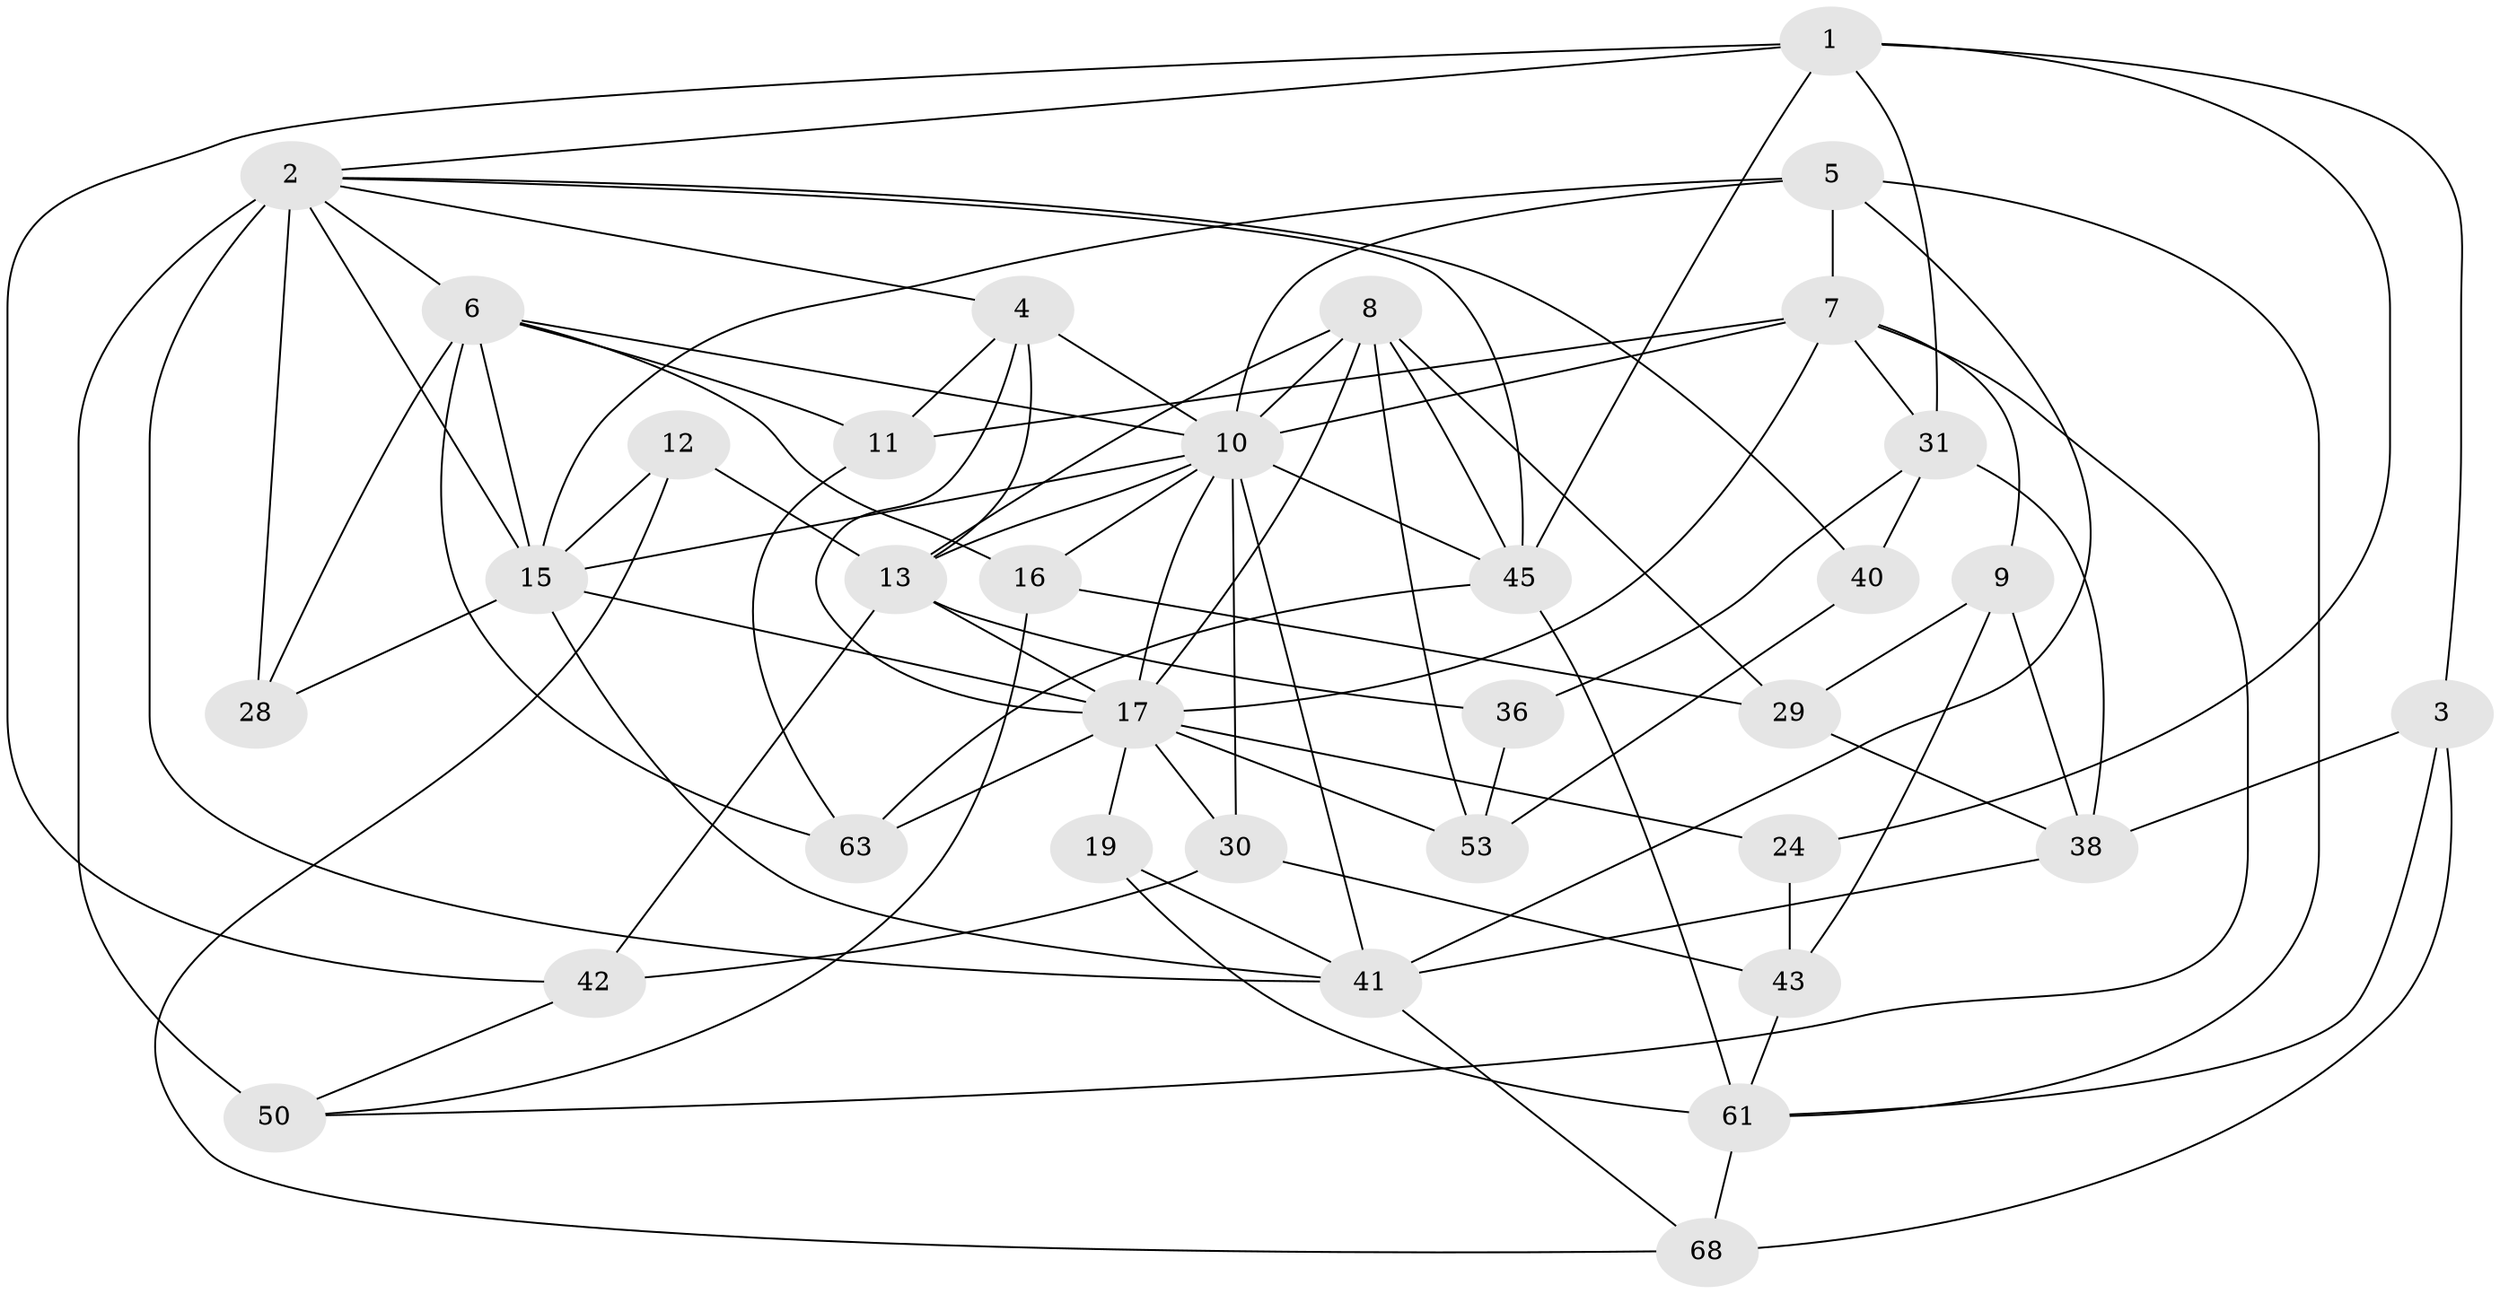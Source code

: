 // original degree distribution, {4: 1.0}
// Generated by graph-tools (version 1.1) at 2025/16/03/09/25 04:16:13]
// undirected, 34 vertices, 89 edges
graph export_dot {
graph [start="1"]
  node [color=gray90,style=filled];
  1 [super="+58"];
  2 [super="+32+34+23"];
  3;
  4 [super="+54"];
  5 [super="+25"];
  6 [super="+39+62"];
  7 [super="+14"];
  8 [super="+20"];
  9;
  10 [super="+48+35"];
  11;
  12;
  13 [super="+18"];
  15 [super="+60+26+46"];
  16;
  17 [super="+51+37+21+57"];
  19;
  24;
  28;
  29;
  30;
  31 [super="+66"];
  36;
  38 [super="+55"];
  40;
  41 [super="+47+64"];
  42;
  43;
  45 [super="+59"];
  50 [super="+67"];
  53 [super="+56"];
  61 [super="+65"];
  63;
  68;
  1 -- 24;
  1 -- 42;
  1 -- 2;
  1 -- 3;
  1 -- 45;
  1 -- 31;
  2 -- 28 [weight=2];
  2 -- 50 [weight=3];
  2 -- 6;
  2 -- 4;
  2 -- 45;
  2 -- 15;
  2 -- 40;
  2 -- 41;
  3 -- 68;
  3 -- 61;
  3 -- 38;
  4 -- 10;
  4 -- 13 [weight=2];
  4 -- 17;
  4 -- 11;
  5 -- 10;
  5 -- 41;
  5 -- 61;
  5 -- 15;
  5 -- 7 [weight=2];
  6 -- 63;
  6 -- 11;
  6 -- 28;
  6 -- 15 [weight=2];
  6 -- 16;
  6 -- 10;
  7 -- 11;
  7 -- 31;
  7 -- 17;
  7 -- 50;
  7 -- 9;
  7 -- 10;
  8 -- 10;
  8 -- 29;
  8 -- 45;
  8 -- 53;
  8 -- 17;
  8 -- 13;
  9 -- 29;
  9 -- 43;
  9 -- 38;
  10 -- 41;
  10 -- 13;
  10 -- 16;
  10 -- 30;
  10 -- 17;
  10 -- 45;
  10 -- 15;
  11 -- 63;
  12 -- 15 [weight=2];
  12 -- 68;
  12 -- 13;
  13 -- 42;
  13 -- 17;
  13 -- 36;
  15 -- 41;
  15 -- 28;
  15 -- 17;
  16 -- 29;
  16 -- 50;
  17 -- 24 [weight=2];
  17 -- 53 [weight=2];
  17 -- 19 [weight=2];
  17 -- 30;
  17 -- 63;
  19 -- 41;
  19 -- 61;
  24 -- 43;
  29 -- 38;
  30 -- 42;
  30 -- 43;
  31 -- 40 [weight=2];
  31 -- 36;
  31 -- 38;
  36 -- 53 [weight=2];
  38 -- 41 [weight=2];
  40 -- 53;
  41 -- 68;
  42 -- 50;
  43 -- 61;
  45 -- 61;
  45 -- 63;
  61 -- 68;
}
